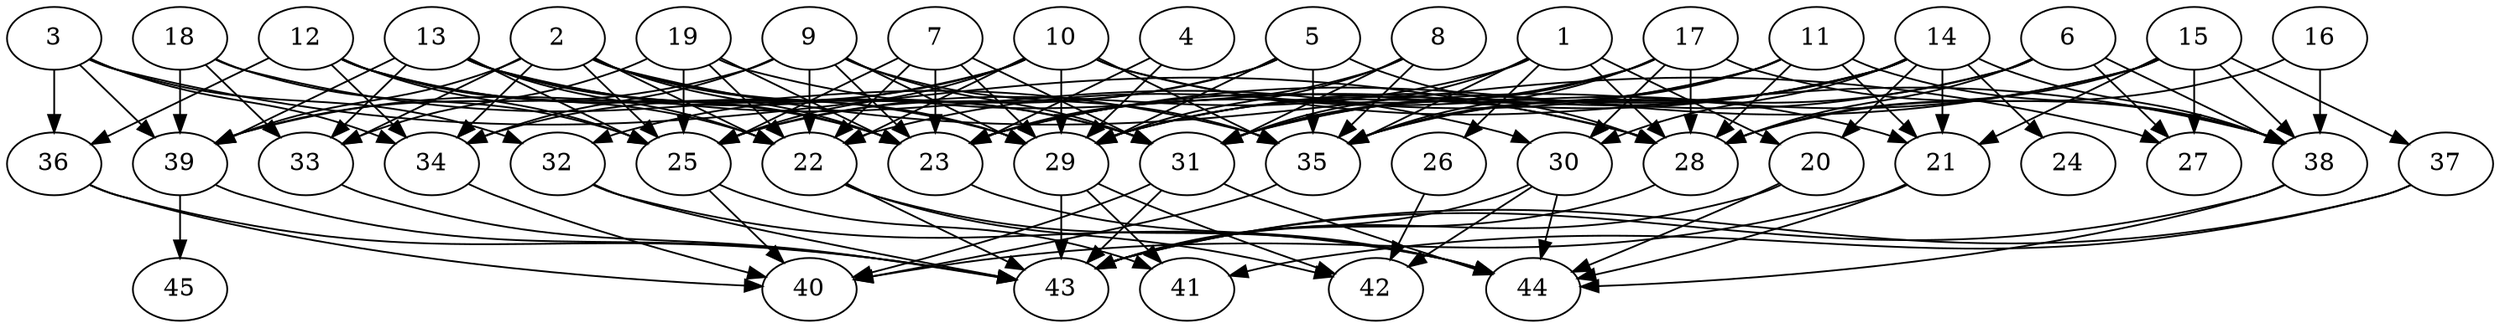 // DAG (tier=3-complex, mode=compute, n=45, ccr=0.485, fat=0.701, density=0.656, regular=0.352, jump=0.264, mindata=1048576, maxdata=16777216)
// DAG automatically generated by daggen at Sun Aug 24 16:33:34 2025
// /home/ermia/Project/Environments/daggen/bin/daggen --dot --ccr 0.485 --fat 0.701 --regular 0.352 --density 0.656 --jump 0.264 --mindata 1048576 --maxdata 16777216 -n 45 
digraph G {
  1 [size="2315676329380442624", alpha="0.04", expect_size="1157838164690221312"]
  1 -> 20 [size ="1624029442080768"]
  1 -> 25 [size ="1624029442080768"]
  1 -> 26 [size ="1624029442080768"]
  1 -> 28 [size ="1624029442080768"]
  1 -> 31 [size ="1624029442080768"]
  1 -> 35 [size ="1624029442080768"]
  2 [size="1630211173886288640", alpha="0.06", expect_size="815105586943144320"]
  2 -> 22 [size ="1737529556467712"]
  2 -> 23 [size ="1737529556467712"]
  2 -> 25 [size ="1737529556467712"]
  2 -> 27 [size ="1737529556467712"]
  2 -> 29 [size ="1737529556467712"]
  2 -> 31 [size ="1737529556467712"]
  2 -> 33 [size ="1737529556467712"]
  2 -> 34 [size ="1737529556467712"]
  2 -> 39 [size ="1737529556467712"]
  3 [size="301013820016859584", alpha="0.14", expect_size="150506910008429792"]
  3 -> 28 [size ="176116509704192"]
  3 -> 32 [size ="176116509704192"]
  3 -> 34 [size ="176116509704192"]
  3 -> 36 [size ="176116509704192"]
  3 -> 39 [size ="176116509704192"]
  4 [size="20617440106178304", alpha="0.03", expect_size="10308720053089152"]
  4 -> 23 [size ="423346336432128"]
  4 -> 29 [size ="423346336432128"]
  5 [size="2738058437572870275072", alpha="0.10", expect_size="1369029218786435137536"]
  5 -> 25 [size ="1565735730020352"]
  5 -> 28 [size ="1565735730020352"]
  5 -> 29 [size ="1565735730020352"]
  5 -> 32 [size ="1565735730020352"]
  5 -> 35 [size ="1565735730020352"]
  6 [size="276882236245016576000", alpha="0.00", expect_size="138441118122508288000"]
  6 -> 27 [size ="339849563340800"]
  6 -> 28 [size ="339849563340800"]
  6 -> 29 [size ="339849563340800"]
  6 -> 35 [size ="339849563340800"]
  6 -> 38 [size ="339849563340800"]
  7 [size="31365901570654020", alpha="0.10", expect_size="15682950785327010"]
  7 -> 22 [size ="718526427955200"]
  7 -> 23 [size ="718526427955200"]
  7 -> 25 [size ="718526427955200"]
  7 -> 29 [size ="718526427955200"]
  7 -> 31 [size ="718526427955200"]
  8 [size="498263840194782298112", alpha="0.06", expect_size="249131920097391149056"]
  8 -> 23 [size ="502801117478912"]
  8 -> 29 [size ="502801117478912"]
  8 -> 31 [size ="502801117478912"]
  8 -> 35 [size ="502801117478912"]
  9 [size="799040703289560320", alpha="0.06", expect_size="399520351644780160"]
  9 -> 22 [size ="490922311680000"]
  9 -> 23 [size ="490922311680000"]
  9 -> 29 [size ="490922311680000"]
  9 -> 31 [size ="490922311680000"]
  9 -> 34 [size ="490922311680000"]
  9 -> 35 [size ="490922311680000"]
  9 -> 39 [size ="490922311680000"]
  10 [size="1757472873779298304000", alpha="0.19", expect_size="878736436889649152000"]
  10 -> 21 [size ="1165062098124800"]
  10 -> 22 [size ="1165062098124800"]
  10 -> 25 [size ="1165062098124800"]
  10 -> 29 [size ="1165062098124800"]
  10 -> 34 [size ="1165062098124800"]
  10 -> 35 [size ="1165062098124800"]
  10 -> 38 [size ="1165062098124800"]
  10 -> 39 [size ="1165062098124800"]
  11 [size="187937162045083520", alpha="0.11", expect_size="93968581022541760"]
  11 -> 21 [size ="114840043520000"]
  11 -> 22 [size ="114840043520000"]
  11 -> 28 [size ="114840043520000"]
  11 -> 29 [size ="114840043520000"]
  11 -> 35 [size ="114840043520000"]
  11 -> 38 [size ="114840043520000"]
  12 [size="523909890344923776", alpha="0.02", expect_size="261954945172461888"]
  12 -> 22 [size ="201657178652672"]
  12 -> 23 [size ="201657178652672"]
  12 -> 25 [size ="201657178652672"]
  12 -> 29 [size ="201657178652672"]
  12 -> 34 [size ="201657178652672"]
  12 -> 36 [size ="201657178652672"]
  13 [size="387887494295036362752", alpha="0.15", expect_size="193943747147518181376"]
  13 -> 22 [size ="425494390505472"]
  13 -> 23 [size ="425494390505472"]
  13 -> 25 [size ="425494390505472"]
  13 -> 30 [size ="425494390505472"]
  13 -> 31 [size ="425494390505472"]
  13 -> 33 [size ="425494390505472"]
  13 -> 39 [size ="425494390505472"]
  14 [size="12759029339081690", alpha="0.00", expect_size="6379514669540845"]
  14 -> 20 [size ="584034484748288"]
  14 -> 21 [size ="584034484748288"]
  14 -> 23 [size ="584034484748288"]
  14 -> 24 [size ="584034484748288"]
  14 -> 29 [size ="584034484748288"]
  14 -> 30 [size ="584034484748288"]
  14 -> 31 [size ="584034484748288"]
  14 -> 35 [size ="584034484748288"]
  14 -> 38 [size ="584034484748288"]
  15 [size="3341630585176064000000", alpha="0.06", expect_size="1670815292588032000000"]
  15 -> 21 [size ="1788115681280000"]
  15 -> 23 [size ="1788115681280000"]
  15 -> 27 [size ="1788115681280000"]
  15 -> 28 [size ="1788115681280000"]
  15 -> 31 [size ="1788115681280000"]
  15 -> 37 [size ="1788115681280000"]
  15 -> 38 [size ="1788115681280000"]
  16 [size="15440150226102452", alpha="0.09", expect_size="7720075113051226"]
  16 -> 28 [size ="10997674803200"]
  16 -> 38 [size ="10997674803200"]
  17 [size="1290066254521651712", alpha="0.13", expect_size="645033127260825856"]
  17 -> 23 [size ="2129268825915392"]
  17 -> 28 [size ="2129268825915392"]
  17 -> 30 [size ="2129268825915392"]
  17 -> 31 [size ="2129268825915392"]
  17 -> 35 [size ="2129268825915392"]
  17 -> 38 [size ="2129268825915392"]
  18 [size="1832789588565215412224", alpha="0.18", expect_size="916394794282607706112"]
  18 -> 25 [size ="1198114690039808"]
  18 -> 33 [size ="1198114690039808"]
  18 -> 35 [size ="1198114690039808"]
  18 -> 39 [size ="1198114690039808"]
  19 [size="3273436168192000000000", alpha="0.03", expect_size="1636718084096000000000"]
  19 -> 22 [size ="1763704832000000"]
  19 -> 23 [size ="1763704832000000"]
  19 -> 25 [size ="1763704832000000"]
  19 -> 28 [size ="1763704832000000"]
  19 -> 33 [size ="1763704832000000"]
  20 [size="67395307465607840", alpha="0.11", expect_size="33697653732803920"]
  20 -> 43 [size ="88550154436608"]
  20 -> 44 [size ="88550154436608"]
  21 [size="376735717757202624", alpha="0.14", expect_size="188367858878601312"]
  21 -> 40 [size ="165667760242688"]
  21 -> 44 [size ="165667760242688"]
  22 [size="170700340794264", alpha="0.18", expect_size="85350170397132"]
  22 -> 42 [size ="15698642337792"]
  22 -> 43 [size ="15698642337792"]
  22 -> 44 [size ="15698642337792"]
  23 [size="327261896157826", alpha="0.01", expect_size="163630948078913"]
  23 -> 44 [size ="15085074382848"]
  24 [size="3157850447223734784", alpha="0.14", expect_size="1578925223611867392"]
  25 [size="37065508376327064", alpha="0.12", expect_size="18532754188163532"]
  25 -> 40 [size ="1881653098053632"]
  25 -> 41 [size ="1881653098053632"]
  26 [size="959808409568582565888", alpha="0.09", expect_size="479904204784291282944"]
  26 -> 42 [size ="778418270502912"]
  27 [size="427062687724083840", alpha="0.07", expect_size="213531343862041920"]
  28 [size="30614947121594368000", alpha="0.07", expect_size="15307473560797184000"]
  28 -> 43 [size ="78291088179200"]
  29 [size="13859991580639592", alpha="0.11", expect_size="6929995790319796"]
  29 -> 41 [size ="748331152179200"]
  29 -> 42 [size ="748331152179200"]
  29 -> 43 [size ="748331152179200"]
  30 [size="9421047991729216", alpha="0.05", expect_size="4710523995864608"]
  30 -> 42 [size ="185067867471872"]
  30 -> 43 [size ="185067867471872"]
  30 -> 44 [size ="185067867471872"]
  31 [size="1800317868051529728", alpha="0.15", expect_size="900158934025764864"]
  31 -> 40 [size ="11839211569152"]
  31 -> 43 [size ="11839211569152"]
  31 -> 44 [size ="11839211569152"]
  32 [size="826603572283047936000", alpha="0.09", expect_size="413301786141523968000"]
  32 -> 43 [size ="704619793612800"]
  32 -> 44 [size ="704619793612800"]
  33 [size="5292948125708619776", alpha="0.11", expect_size="2646474062854309888"]
  33 -> 43 [size ="2107141162795008"]
  34 [size="2544658890043104256", alpha="0.20", expect_size="1272329445021552128"]
  34 -> 40 [size ="1360039050739712"]
  35 [size="26183468030507788", alpha="0.13", expect_size="13091734015253894"]
  35 -> 40 [size ="693592330862592"]
  36 [size="198744830356358168576", alpha="0.17", expect_size="99372415178179084288"]
  36 -> 40 [size ="272450252177408"]
  36 -> 43 [size ="272450252177408"]
  37 [size="257577916726767840", alpha="0.13", expect_size="128788958363383920"]
  37 -> 41 [size ="479058714427392"]
  37 -> 43 [size ="479058714427392"]
  38 [size="2834157616215621632000", alpha="0.17", expect_size="1417078808107810816000"]
  38 -> 43 [size ="1602160374579200"]
  38 -> 44 [size ="1602160374579200"]
  39 [size="1178097545414921158656", alpha="0.03", expect_size="589048772707460579328"]
  39 -> 43 [size ="892368341434368"]
  39 -> 45 [size ="892368341434368"]
  40 [size="17721043967721344", alpha="0.19", expect_size="8860521983860672"]
  41 [size="3054127718282394624", alpha="0.11", expect_size="1527063859141197312"]
  42 [size="4318143894722206", alpha="0.14", expect_size="2159071947361103"]
  43 [size="4144952514757653430272", alpha="0.05", expect_size="2072476257378826715136"]
  44 [size="1901722614129521", alpha="0.11", expect_size="950861307064760"]
  45 [size="951075805229375360", alpha="0.06", expect_size="475537902614687680"]
}